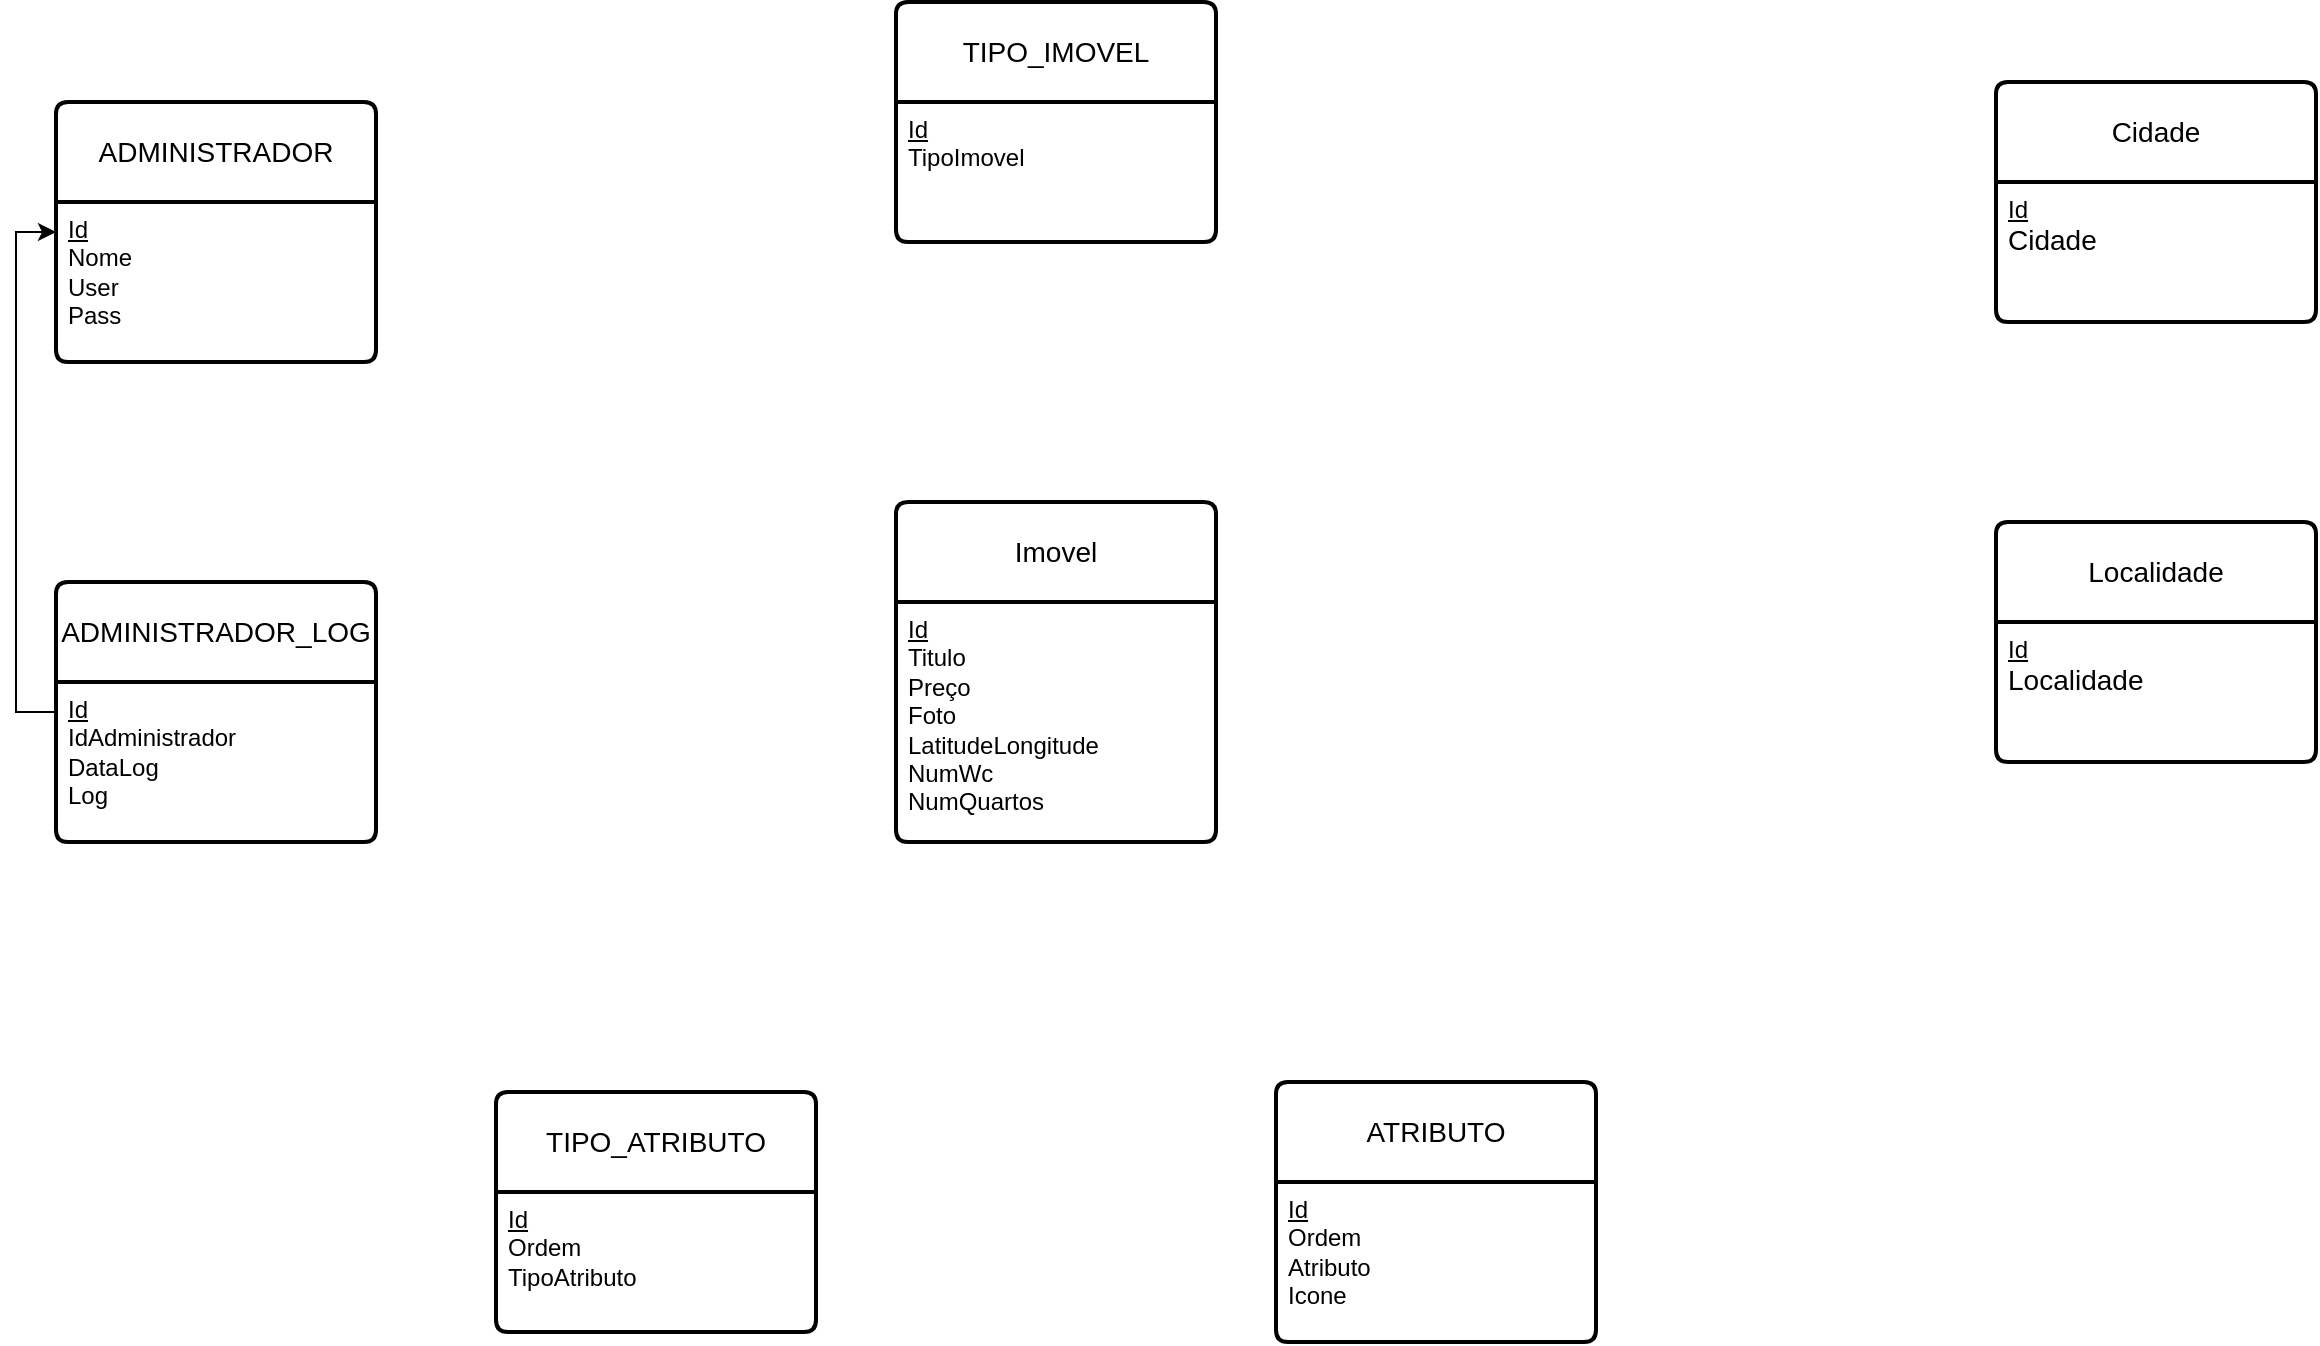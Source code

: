<mxfile version="28.2.7">
  <diagram name="Página-1" id="x7uFeTkZGOcGGUuAfZ5G">
    <mxGraphModel dx="1426" dy="785" grid="1" gridSize="10" guides="1" tooltips="1" connect="1" arrows="1" fold="1" page="1" pageScale="1" pageWidth="1654" pageHeight="2336" math="0" shadow="0">
      <root>
        <mxCell id="0" />
        <mxCell id="1" parent="0" />
        <mxCell id="WfhGkfNJceTfrBqpxu6i-1" value="ADMINISTRADOR" style="swimlane;childLayout=stackLayout;horizontal=1;startSize=50;horizontalStack=0;rounded=1;fontSize=14;fontStyle=0;strokeWidth=2;resizeParent=0;resizeLast=1;shadow=0;dashed=0;align=center;arcSize=4;whiteSpace=wrap;html=1;" parent="1" vertex="1">
          <mxGeometry x="160" y="140" width="160" height="130" as="geometry" />
        </mxCell>
        <mxCell id="WfhGkfNJceTfrBqpxu6i-2" value="&lt;u&gt;Id&lt;/u&gt;&lt;div&gt;Nome&lt;/div&gt;&lt;div&gt;User&lt;/div&gt;&lt;div&gt;Pass&lt;/div&gt;" style="align=left;strokeColor=none;fillColor=none;spacingLeft=4;spacingRight=4;fontSize=12;verticalAlign=top;resizable=0;rotatable=0;part=1;html=1;whiteSpace=wrap;" parent="WfhGkfNJceTfrBqpxu6i-1" vertex="1">
          <mxGeometry y="50" width="160" height="80" as="geometry" />
        </mxCell>
        <mxCell id="WfhGkfNJceTfrBqpxu6i-3" value="TIPO_IMOVEL" style="swimlane;childLayout=stackLayout;horizontal=1;startSize=50;horizontalStack=0;rounded=1;fontSize=14;fontStyle=0;strokeWidth=2;resizeParent=0;resizeLast=1;shadow=0;dashed=0;align=center;arcSize=4;whiteSpace=wrap;html=1;" parent="1" vertex="1">
          <mxGeometry x="580" y="90" width="160" height="120" as="geometry" />
        </mxCell>
        <mxCell id="WfhGkfNJceTfrBqpxu6i-4" value="&lt;div&gt;&lt;u&gt;Id&lt;/u&gt;&lt;/div&gt;&lt;div&gt;TipoImovel&lt;/div&gt;" style="align=left;strokeColor=none;fillColor=none;spacingLeft=4;spacingRight=4;fontSize=12;verticalAlign=top;resizable=0;rotatable=0;part=1;html=1;whiteSpace=wrap;" parent="WfhGkfNJceTfrBqpxu6i-3" vertex="1">
          <mxGeometry y="50" width="160" height="70" as="geometry" />
        </mxCell>
        <mxCell id="WfhGkfNJceTfrBqpxu6i-5" value="Cidade" style="swimlane;childLayout=stackLayout;horizontal=1;startSize=50;horizontalStack=0;rounded=1;fontSize=14;fontStyle=0;strokeWidth=2;resizeParent=0;resizeLast=1;shadow=0;dashed=0;align=center;arcSize=4;whiteSpace=wrap;html=1;" parent="1" vertex="1">
          <mxGeometry x="1130" y="130" width="160" height="120" as="geometry" />
        </mxCell>
        <mxCell id="WfhGkfNJceTfrBqpxu6i-6" value="&lt;u&gt;Id&lt;/u&gt;&lt;div&gt;&lt;span style=&quot;font-size: 14px; text-align: center; background-color: transparent; color: light-dark(rgb(0, 0, 0), rgb(255, 255, 255));&quot;&gt;Cidade&lt;/span&gt;&lt;/div&gt;" style="align=left;strokeColor=none;fillColor=none;spacingLeft=4;spacingRight=4;fontSize=12;verticalAlign=top;resizable=0;rotatable=0;part=1;html=1;whiteSpace=wrap;" parent="WfhGkfNJceTfrBqpxu6i-5" vertex="1">
          <mxGeometry y="50" width="160" height="70" as="geometry" />
        </mxCell>
        <mxCell id="z7CBJkemR01QLc5ZUInY-9" style="edgeStyle=orthogonalEdgeStyle;rounded=0;orthogonalLoop=1;jettySize=auto;html=1;entryX=0;entryY=0.5;entryDx=0;entryDy=0;exitX=0;exitY=0.5;exitDx=0;exitDy=0;" edge="1" parent="1" source="WfhGkfNJceTfrBqpxu6i-7" target="WfhGkfNJceTfrBqpxu6i-1">
          <mxGeometry relative="1" as="geometry" />
        </mxCell>
        <mxCell id="WfhGkfNJceTfrBqpxu6i-7" value="ADMINISTRADOR_LOG" style="swimlane;childLayout=stackLayout;horizontal=1;startSize=50;horizontalStack=0;rounded=1;fontSize=14;fontStyle=0;strokeWidth=2;resizeParent=0;resizeLast=1;shadow=0;dashed=0;align=center;arcSize=4;whiteSpace=wrap;html=1;" parent="1" vertex="1">
          <mxGeometry x="160" y="380" width="160" height="130" as="geometry" />
        </mxCell>
        <mxCell id="WfhGkfNJceTfrBqpxu6i-8" value="&lt;u&gt;Id&lt;/u&gt;&lt;div&gt;IdAdministrador&lt;/div&gt;&lt;div&gt;DataLog&lt;/div&gt;&lt;div&gt;Log&lt;/div&gt;" style="align=left;strokeColor=none;fillColor=none;spacingLeft=4;spacingRight=4;fontSize=12;verticalAlign=top;resizable=0;rotatable=0;part=1;html=1;whiteSpace=wrap;" parent="WfhGkfNJceTfrBqpxu6i-7" vertex="1">
          <mxGeometry y="50" width="160" height="80" as="geometry" />
        </mxCell>
        <mxCell id="z7CBJkemR01QLc5ZUInY-1" value="Localidade" style="swimlane;childLayout=stackLayout;horizontal=1;startSize=50;horizontalStack=0;rounded=1;fontSize=14;fontStyle=0;strokeWidth=2;resizeParent=0;resizeLast=1;shadow=0;dashed=0;align=center;arcSize=4;whiteSpace=wrap;html=1;" vertex="1" parent="1">
          <mxGeometry x="1130" y="350" width="160" height="120" as="geometry" />
        </mxCell>
        <mxCell id="z7CBJkemR01QLc5ZUInY-2" value="&lt;u&gt;Id&lt;/u&gt;&lt;div&gt;&lt;span style=&quot;font-size: 14px; text-align: center;&quot;&gt;Localidade&lt;/span&gt;&lt;/div&gt;" style="align=left;strokeColor=none;fillColor=none;spacingLeft=4;spacingRight=4;fontSize=12;verticalAlign=top;resizable=0;rotatable=0;part=1;html=1;whiteSpace=wrap;" vertex="1" parent="z7CBJkemR01QLc5ZUInY-1">
          <mxGeometry y="50" width="160" height="70" as="geometry" />
        </mxCell>
        <mxCell id="z7CBJkemR01QLc5ZUInY-3" value="TIPO_ATRIBUTO" style="swimlane;childLayout=stackLayout;horizontal=1;startSize=50;horizontalStack=0;rounded=1;fontSize=14;fontStyle=0;strokeWidth=2;resizeParent=0;resizeLast=1;shadow=0;dashed=0;align=center;arcSize=4;whiteSpace=wrap;html=1;" vertex="1" parent="1">
          <mxGeometry x="380" y="635" width="160" height="120" as="geometry" />
        </mxCell>
        <mxCell id="z7CBJkemR01QLc5ZUInY-4" value="&lt;div&gt;&lt;span style=&quot;background-color: transparent; color: light-dark(rgb(0, 0, 0), rgb(255, 255, 255));&quot;&gt;&lt;u&gt;Id&lt;/u&gt;&lt;/span&gt;&lt;/div&gt;&lt;div&gt;&lt;span style=&quot;background-color: transparent; color: light-dark(rgb(0, 0, 0), rgb(255, 255, 255));&quot;&gt;Ordem&lt;/span&gt;&lt;/div&gt;&lt;div&gt;TipoAtributo&lt;/div&gt;" style="align=left;strokeColor=none;fillColor=none;spacingLeft=4;spacingRight=4;fontSize=12;verticalAlign=top;resizable=0;rotatable=0;part=1;html=1;whiteSpace=wrap;" vertex="1" parent="z7CBJkemR01QLc5ZUInY-3">
          <mxGeometry y="50" width="160" height="70" as="geometry" />
        </mxCell>
        <mxCell id="z7CBJkemR01QLc5ZUInY-5" value="ATRIBUTO" style="swimlane;childLayout=stackLayout;horizontal=1;startSize=50;horizontalStack=0;rounded=1;fontSize=14;fontStyle=0;strokeWidth=2;resizeParent=0;resizeLast=1;shadow=0;dashed=0;align=center;arcSize=4;whiteSpace=wrap;html=1;" vertex="1" parent="1">
          <mxGeometry x="770" y="630" width="160" height="130" as="geometry" />
        </mxCell>
        <mxCell id="z7CBJkemR01QLc5ZUInY-6" value="&lt;u&gt;Id&lt;/u&gt;&lt;div&gt;&lt;span style=&quot;background-color: transparent; color: light-dark(rgb(0, 0, 0), rgb(255, 255, 255));&quot;&gt;Ordem&lt;/span&gt;&lt;/div&gt;&lt;div&gt;Atributo&lt;/div&gt;&lt;div&gt;Icone&lt;/div&gt;" style="align=left;strokeColor=none;fillColor=none;spacingLeft=4;spacingRight=4;fontSize=12;verticalAlign=top;resizable=0;rotatable=0;part=1;html=1;whiteSpace=wrap;" vertex="1" parent="z7CBJkemR01QLc5ZUInY-5">
          <mxGeometry y="50" width="160" height="80" as="geometry" />
        </mxCell>
        <mxCell id="z7CBJkemR01QLc5ZUInY-7" value="Imovel" style="swimlane;childLayout=stackLayout;horizontal=1;startSize=50;horizontalStack=0;rounded=1;fontSize=14;fontStyle=0;strokeWidth=2;resizeParent=0;resizeLast=1;shadow=0;dashed=0;align=center;arcSize=4;whiteSpace=wrap;html=1;" vertex="1" parent="1">
          <mxGeometry x="580" y="340" width="160" height="170" as="geometry" />
        </mxCell>
        <mxCell id="z7CBJkemR01QLc5ZUInY-8" value="&lt;u&gt;Id&lt;/u&gt;&lt;div&gt;&lt;span style=&quot;background-color: transparent; color: light-dark(rgb(0, 0, 0), rgb(255, 255, 255));&quot;&gt;Titulo&lt;/span&gt;&lt;div&gt;&lt;span style=&quot;background-color: transparent; color: light-dark(rgb(0, 0, 0), rgb(255, 255, 255));&quot;&gt;Preço&lt;/span&gt;&lt;/div&gt;&lt;div&gt;Foto&lt;/div&gt;&lt;div&gt;LatitudeLongitude&lt;/div&gt;&lt;div&gt;NumWc&lt;/div&gt;&lt;div&gt;NumQuartos&lt;/div&gt;&lt;/div&gt;" style="align=left;strokeColor=none;fillColor=none;spacingLeft=4;spacingRight=4;fontSize=12;verticalAlign=top;resizable=0;rotatable=0;part=1;html=1;whiteSpace=wrap;" vertex="1" parent="z7CBJkemR01QLc5ZUInY-7">
          <mxGeometry y="50" width="160" height="120" as="geometry" />
        </mxCell>
      </root>
    </mxGraphModel>
  </diagram>
</mxfile>
